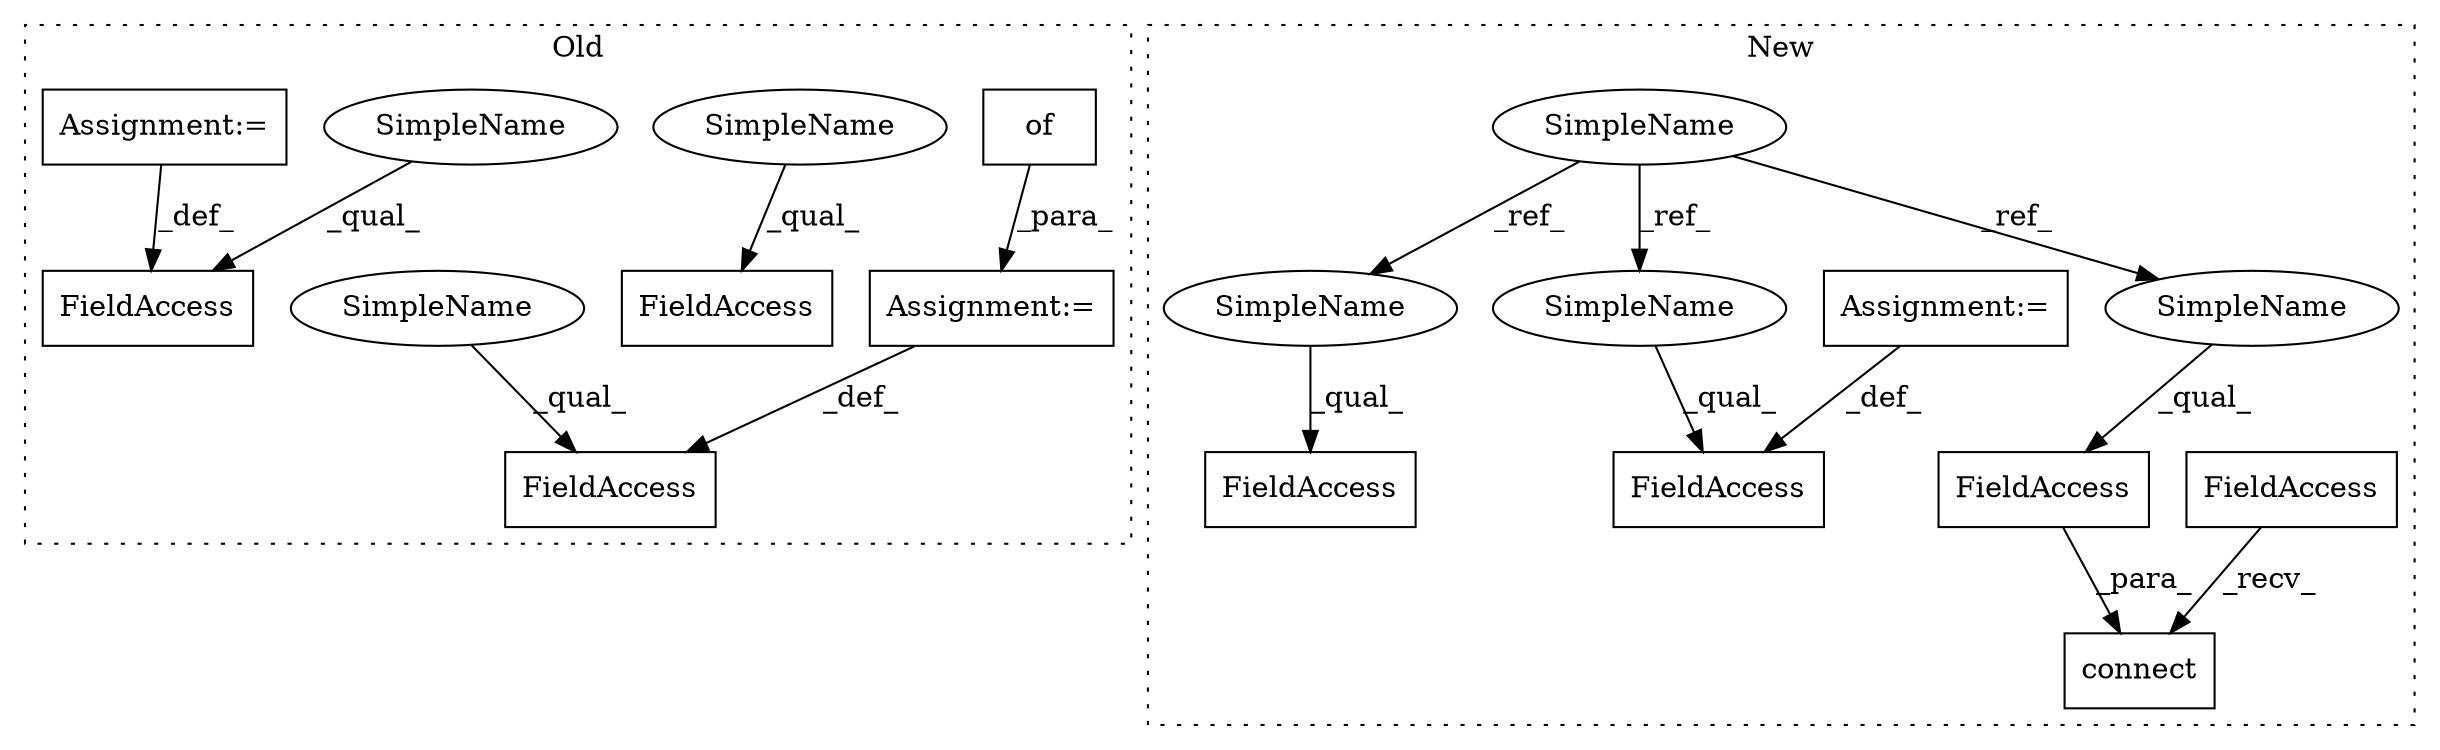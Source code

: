 digraph G {
subgraph cluster0 {
1 [label="of" a="32" s="1427" l="4" shape="box"];
3 [label="Assignment:=" a="7" s="1422" l="1" shape="box"];
6 [label="FieldAccess" a="22" s="1392" l="30" shape="box"];
10 [label="FieldAccess" a="22" s="1640" l="15" shape="box"];
11 [label="FieldAccess" a="22" s="1437" l="22" shape="box"];
13 [label="Assignment:=" a="7" s="1655" l="1" shape="box"];
17 [label="SimpleName" a="42" s="1437" l="4" shape="ellipse"];
18 [label="SimpleName" a="42" s="1392" l="4" shape="ellipse"];
19 [label="SimpleName" a="42" s="1640" l="4" shape="ellipse"];
label = "Old";
style="dotted";
}
subgraph cluster1 {
2 [label="connect" a="32" s="3242,3269" l="8,1" shape="box"];
4 [label="FieldAccess" a="22" s="3250" l="19" shape="box"];
5 [label="FieldAccess" a="22" s="3223" l="18" shape="box"];
7 [label="SimpleName" a="42" s="2306" l="4" shape="ellipse"];
8 [label="FieldAccess" a="22" s="2433" l="16" shape="box"];
9 [label="FieldAccess" a="22" s="3357" l="16" shape="box"];
12 [label="Assignment:=" a="7" s="2449" l="1" shape="box"];
14 [label="SimpleName" a="42" s="3357" l="4" shape="ellipse"];
15 [label="SimpleName" a="42" s="3250" l="4" shape="ellipse"];
16 [label="SimpleName" a="42" s="2433" l="4" shape="ellipse"];
label = "New";
style="dotted";
}
1 -> 3 [label="_para_"];
3 -> 6 [label="_def_"];
4 -> 2 [label="_para_"];
5 -> 2 [label="_recv_"];
7 -> 14 [label="_ref_"];
7 -> 16 [label="_ref_"];
7 -> 15 [label="_ref_"];
12 -> 8 [label="_def_"];
13 -> 10 [label="_def_"];
14 -> 9 [label="_qual_"];
15 -> 4 [label="_qual_"];
16 -> 8 [label="_qual_"];
17 -> 11 [label="_qual_"];
18 -> 6 [label="_qual_"];
19 -> 10 [label="_qual_"];
}